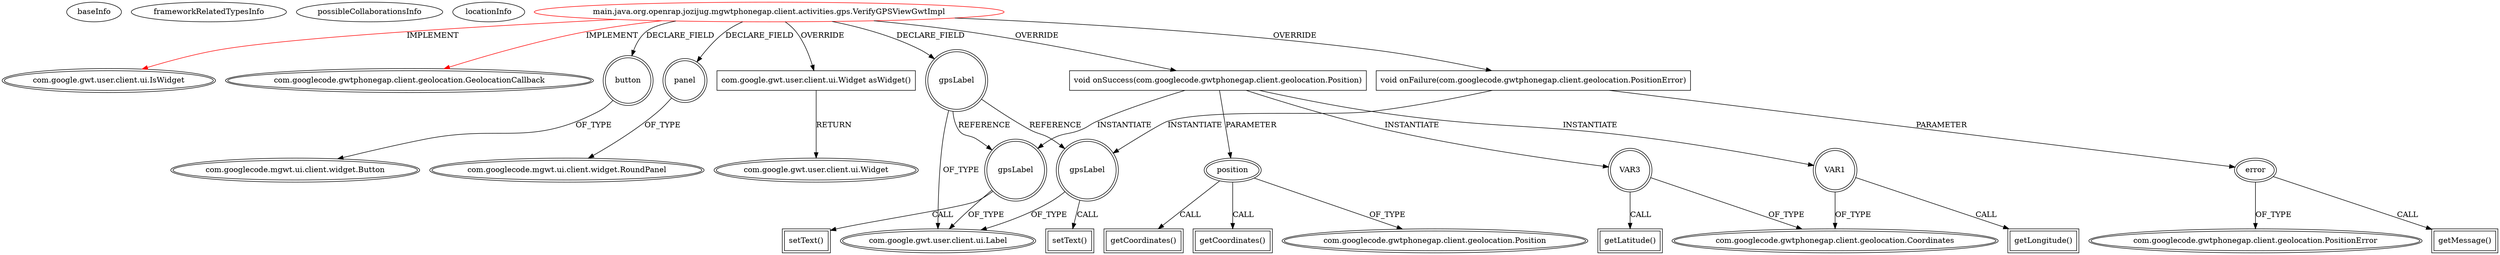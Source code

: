 digraph {
baseInfo[graphId=4399,category="extension_graph",isAnonymous=false,possibleRelation=false]
frameworkRelatedTypesInfo[0="com.google.gwt.user.client.ui.IsWidget",1="com.googlecode.gwtphonegap.client.geolocation.GeolocationCallback"]
possibleCollaborationsInfo[]
locationInfo[projectName="rjdkolb-jozijug_phonegapdemo",filePath="/rjdkolb-jozijug_phonegapdemo/jozijug_phonegapdemo-master/src/main/java/org/openrap/jozijug/mgwtphonegap/client/activities/gps/VerifyGPSViewGwtImpl.java",contextSignature="VerifyGPSViewGwtImpl",graphId="4399"]
0[label="main.java.org.openrap.jozijug.mgwtphonegap.client.activities.gps.VerifyGPSViewGwtImpl",vertexType="ROOT_CLIENT_CLASS_DECLARATION",isFrameworkType=false,color=red]
1[label="com.google.gwt.user.client.ui.IsWidget",vertexType="FRAMEWORK_INTERFACE_TYPE",isFrameworkType=true,peripheries=2]
2[label="com.googlecode.gwtphonegap.client.geolocation.GeolocationCallback",vertexType="FRAMEWORK_INTERFACE_TYPE",isFrameworkType=true,peripheries=2]
3[label="button",vertexType="FIELD_DECLARATION",isFrameworkType=true,peripheries=2,shape=circle]
4[label="com.googlecode.mgwt.ui.client.widget.Button",vertexType="FRAMEWORK_CLASS_TYPE",isFrameworkType=true,peripheries=2]
5[label="gpsLabel",vertexType="FIELD_DECLARATION",isFrameworkType=true,peripheries=2,shape=circle]
6[label="com.google.gwt.user.client.ui.Label",vertexType="FRAMEWORK_CLASS_TYPE",isFrameworkType=true,peripheries=2]
7[label="panel",vertexType="FIELD_DECLARATION",isFrameworkType=true,peripheries=2,shape=circle]
8[label="com.googlecode.mgwt.ui.client.widget.RoundPanel",vertexType="FRAMEWORK_CLASS_TYPE",isFrameworkType=true,peripheries=2]
9[label="com.google.gwt.user.client.ui.Widget asWidget()",vertexType="OVERRIDING_METHOD_DECLARATION",isFrameworkType=false,shape=box]
10[label="com.google.gwt.user.client.ui.Widget",vertexType="FRAMEWORK_CLASS_TYPE",isFrameworkType=true,peripheries=2]
11[label="void onSuccess(com.googlecode.gwtphonegap.client.geolocation.Position)",vertexType="OVERRIDING_METHOD_DECLARATION",isFrameworkType=false,shape=box]
12[label="position",vertexType="PARAMETER_DECLARATION",isFrameworkType=true,peripheries=2]
13[label="com.googlecode.gwtphonegap.client.geolocation.Position",vertexType="FRAMEWORK_INTERFACE_TYPE",isFrameworkType=true,peripheries=2]
14[label="gpsLabel",vertexType="VARIABLE_EXPRESION",isFrameworkType=true,peripheries=2,shape=circle]
15[label="setText()",vertexType="INSIDE_CALL",isFrameworkType=true,peripheries=2,shape=box]
17[label="VAR1",vertexType="VARIABLE_EXPRESION",isFrameworkType=true,peripheries=2,shape=circle]
19[label="com.googlecode.gwtphonegap.client.geolocation.Coordinates",vertexType="FRAMEWORK_INTERFACE_TYPE",isFrameworkType=true,peripheries=2]
18[label="getLongitude()",vertexType="INSIDE_CALL",isFrameworkType=true,peripheries=2,shape=box]
21[label="getCoordinates()",vertexType="INSIDE_CALL",isFrameworkType=true,peripheries=2,shape=box]
22[label="VAR3",vertexType="VARIABLE_EXPRESION",isFrameworkType=true,peripheries=2,shape=circle]
23[label="getLatitude()",vertexType="INSIDE_CALL",isFrameworkType=true,peripheries=2,shape=box]
26[label="getCoordinates()",vertexType="INSIDE_CALL",isFrameworkType=true,peripheries=2,shape=box]
27[label="void onFailure(com.googlecode.gwtphonegap.client.geolocation.PositionError)",vertexType="OVERRIDING_METHOD_DECLARATION",isFrameworkType=false,shape=box]
28[label="error",vertexType="PARAMETER_DECLARATION",isFrameworkType=true,peripheries=2]
29[label="com.googlecode.gwtphonegap.client.geolocation.PositionError",vertexType="FRAMEWORK_INTERFACE_TYPE",isFrameworkType=true,peripheries=2]
30[label="gpsLabel",vertexType="VARIABLE_EXPRESION",isFrameworkType=true,peripheries=2,shape=circle]
31[label="setText()",vertexType="INSIDE_CALL",isFrameworkType=true,peripheries=2,shape=box]
34[label="getMessage()",vertexType="INSIDE_CALL",isFrameworkType=true,peripheries=2,shape=box]
0->1[label="IMPLEMENT",color=red]
0->2[label="IMPLEMENT",color=red]
0->3[label="DECLARE_FIELD"]
3->4[label="OF_TYPE"]
0->5[label="DECLARE_FIELD"]
5->6[label="OF_TYPE"]
0->7[label="DECLARE_FIELD"]
7->8[label="OF_TYPE"]
0->9[label="OVERRIDE"]
9->10[label="RETURN"]
0->11[label="OVERRIDE"]
12->13[label="OF_TYPE"]
11->12[label="PARAMETER"]
11->14[label="INSTANTIATE"]
5->14[label="REFERENCE"]
14->6[label="OF_TYPE"]
14->15[label="CALL"]
11->17[label="INSTANTIATE"]
17->19[label="OF_TYPE"]
17->18[label="CALL"]
12->21[label="CALL"]
11->22[label="INSTANTIATE"]
22->19[label="OF_TYPE"]
22->23[label="CALL"]
12->26[label="CALL"]
0->27[label="OVERRIDE"]
28->29[label="OF_TYPE"]
27->28[label="PARAMETER"]
27->30[label="INSTANTIATE"]
5->30[label="REFERENCE"]
30->6[label="OF_TYPE"]
30->31[label="CALL"]
28->34[label="CALL"]
}
